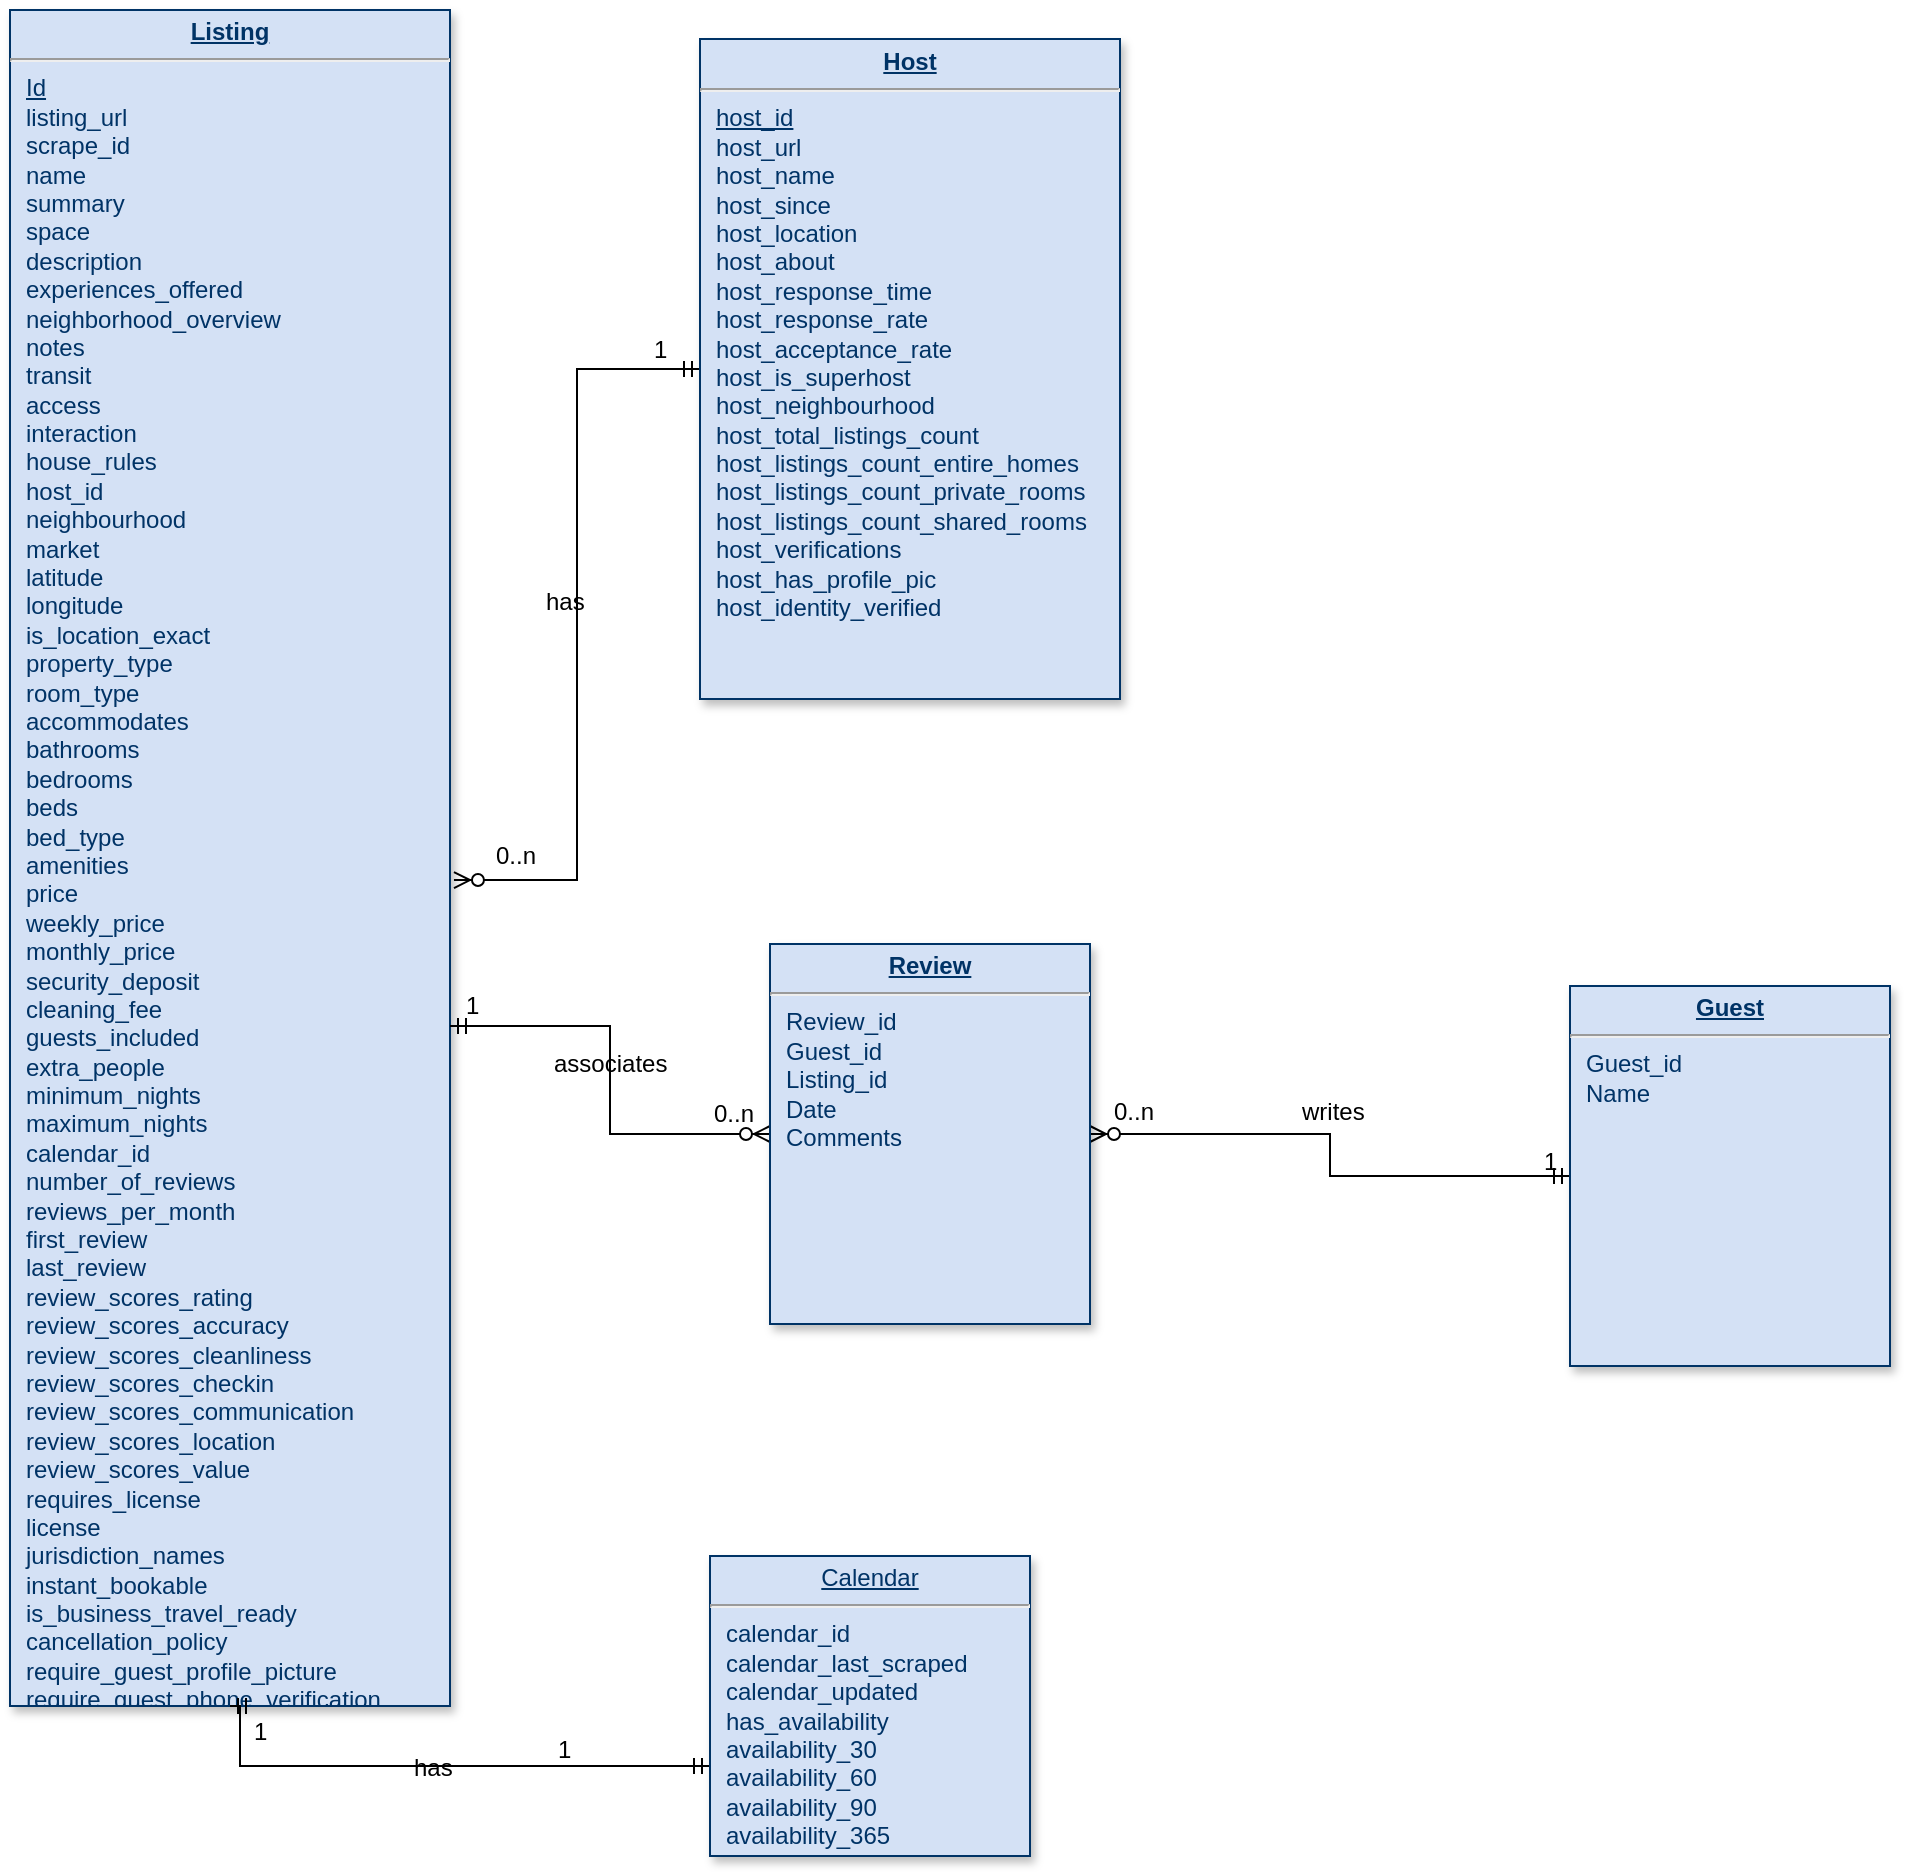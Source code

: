 <mxfile pages="1" version="11.2.2" type="github"><diagram name="Page-1" id="efa7a0a1-bf9b-a30e-e6df-94a7791c09e9"><mxGraphModel dx="2273" dy="672" grid="1" gridSize="10" guides="1" tooltips="1" connect="1" arrows="1" fold="1" page="1" pageScale="1" pageWidth="826" pageHeight="1169" background="#ffffff" math="0" shadow="0"><root><mxCell id="0"/><mxCell id="1" parent="0"/><mxCell id="lqqPhRJmZ2Nz2HQKzQpE-115" style="rounded=0;orthogonalLoop=1;jettySize=auto;html=1;entryX=1.009;entryY=0.513;entryDx=0;entryDy=0;entryPerimeter=0;edgeStyle=elbowEdgeStyle;startArrow=ERmandOne;startFill=0;endArrow=ERzeroToMany;endFill=1;" edge="1" parent="1" source="19" target="25"><mxGeometry relative="1" as="geometry"/></mxCell><mxCell id="19" value="&lt;p style=&quot;margin: 0px ; margin-top: 4px ; text-align: center ; text-decoration: underline&quot;&gt;&lt;strong&gt;Host&lt;/strong&gt;&lt;/p&gt;&lt;hr&gt;&lt;p style=&quot;margin: 0px ; margin-left: 8px&quot;&gt;&lt;u&gt;host_id&lt;/u&gt;&lt;/p&gt;&lt;p style=&quot;margin: 0px ; margin-left: 8px&quot;&gt;&lt;u&gt;&lt;/u&gt;&lt;/p&gt;&lt;p style=&quot;margin: 0px ; margin-left: 8px&quot;&gt;host_url&lt;/p&gt;&lt;p style=&quot;margin: 0px ; margin-left: 8px&quot;&gt;host_name&lt;/p&gt;&lt;p style=&quot;margin: 0px ; margin-left: 8px&quot;&gt;host_since&lt;/p&gt;&lt;p style=&quot;margin: 0px ; margin-left: 8px&quot;&gt;host_location&lt;/p&gt;&lt;p style=&quot;margin: 0px ; margin-left: 8px&quot;&gt;host_about&lt;/p&gt;&lt;p style=&quot;margin: 0px ; margin-left: 8px&quot;&gt;host_response_time&lt;/p&gt;&lt;p style=&quot;margin: 0px ; margin-left: 8px&quot;&gt;host_response_rate&lt;/p&gt;&lt;p style=&quot;margin: 0px ; margin-left: 8px&quot;&gt;host_acceptance_rate&lt;/p&gt;&lt;p style=&quot;margin: 0px ; margin-left: 8px&quot;&gt;host_is_superhost&lt;/p&gt;&lt;p style=&quot;margin: 0px ; margin-left: 8px&quot;&gt;host_neighbourhood&lt;/p&gt;&lt;p style=&quot;margin: 0px ; margin-left: 8px&quot;&gt;host_total_listings_count&lt;/p&gt;&lt;p style=&quot;margin: 0px ; margin-left: 8px&quot;&gt;host_listings_count_entire_homes&lt;/p&gt;&lt;p style=&quot;margin: 0px ; margin-left: 8px&quot;&gt;host_listings_count_private_rooms&lt;/p&gt;&lt;p style=&quot;margin: 0px ; margin-left: 8px&quot;&gt;host_listings_count_shared_rooms&lt;/p&gt;&lt;p style=&quot;margin: 0px ; margin-left: 8px&quot;&gt;host_verifications&lt;/p&gt;&lt;p style=&quot;margin: 0px ; margin-left: 8px&quot;&gt;host_has_profile_pic&lt;/p&gt;&lt;p style=&quot;margin: 0px ; margin-left: 8px&quot;&gt;host_identity_verified&lt;/p&gt;&lt;p style=&quot;margin: 0px ; margin-left: 8px&quot;&gt;&lt;br&gt;&lt;/p&gt;&lt;p style=&quot;margin: 0px ; margin-left: 8px&quot;&gt;&lt;br&gt;&lt;/p&gt;&lt;p style=&quot;margin: 0px ; margin-left: 8px&quot;&gt;&lt;br&gt;&lt;/p&gt;&lt;p style=&quot;margin: 0px ; margin-left: 8px&quot;&gt;&lt;br&gt;&lt;/p&gt;&lt;p style=&quot;margin: 0px ; margin-left: 8px&quot;&gt;&lt;br&gt;&lt;/p&gt;&lt;div&gt;&lt;br&gt;&lt;/div&gt;&lt;div&gt;&lt;br&gt;&lt;/div&gt;" style="verticalAlign=top;align=left;overflow=fill;fontSize=12;fontFamily=Helvetica;html=1;strokeColor=#003366;shadow=1;fillColor=#D4E1F5;fontColor=#003366" parent="1" vertex="1"><mxGeometry x="335" y="36.5" width="210" height="330" as="geometry"/></mxCell><mxCell id="25" value="&lt;p style=&quot;margin: 0px ; margin-top: 4px ; text-align: center ; text-decoration: underline&quot;&gt;&lt;strong&gt;Listing&lt;/strong&gt;&lt;/p&gt;&lt;hr&gt;&lt;p style=&quot;margin: 0px ; margin-left: 8px&quot;&gt;&lt;u&gt;Id&lt;/u&gt;&lt;/p&gt;&lt;p style=&quot;margin: 0px ; margin-left: 8px&quot;&gt;listing_url&lt;br&gt;&lt;/p&gt;&lt;p style=&quot;margin: 0px ; margin-left: 8px&quot;&gt;scrape_id&lt;br&gt;&lt;/p&gt;&lt;p style=&quot;margin: 0px ; margin-left: 8px&quot;&gt;name&lt;/p&gt;&lt;p style=&quot;margin: 0px ; margin-left: 8px&quot;&gt;&lt;span&gt;summary&lt;/span&gt;&lt;/p&gt;&lt;p style=&quot;margin: 0px ; margin-left: 8px&quot;&gt;&lt;span&gt;&lt;/span&gt;&lt;/p&gt;&lt;p style=&quot;margin: 0px ; margin-left: 8px&quot;&gt;space&lt;/p&gt;&lt;p style=&quot;margin: 0px ; margin-left: 8px&quot;&gt;description&lt;/p&gt;&lt;p style=&quot;margin: 0px ; margin-left: 8px&quot;&gt;experiences_offered&lt;/p&gt;&lt;p style=&quot;margin: 0px ; margin-left: 8px&quot;&gt;neighborhood_overview&lt;/p&gt;&lt;p style=&quot;margin: 0px ; margin-left: 8px&quot;&gt;notes&lt;/p&gt;&lt;p style=&quot;margin: 0px ; margin-left: 8px&quot;&gt;transit&lt;/p&gt;&lt;p style=&quot;margin: 0px ; margin-left: 8px&quot;&gt;access&lt;/p&gt;&lt;p style=&quot;margin: 0px ; margin-left: 8px&quot;&gt;interaction&lt;/p&gt;&lt;p style=&quot;margin: 0px ; margin-left: 8px&quot;&gt;house_rules&lt;/p&gt;&lt;p style=&quot;margin: 0px ; margin-left: 8px&quot;&gt;host_id&lt;/p&gt;&lt;p style=&quot;margin: 0px ; margin-left: 8px&quot;&gt;neighbourhood&lt;/p&gt;&lt;p style=&quot;margin: 0px ; margin-left: 8px&quot;&gt;market&lt;/p&gt;&lt;p style=&quot;margin: 0px ; margin-left: 8px&quot;&gt;latitude&lt;/p&gt;&lt;p style=&quot;margin: 0px ; margin-left: 8px&quot;&gt;longitude&lt;/p&gt;&lt;p style=&quot;margin: 0px ; margin-left: 8px&quot;&gt;is_location_exact&lt;/p&gt;&lt;p style=&quot;margin: 0px ; margin-left: 8px&quot;&gt;property_type&lt;/p&gt;&lt;p style=&quot;margin: 0px ; margin-left: 8px&quot;&gt;room_type&lt;/p&gt;&lt;p style=&quot;margin: 0px ; margin-left: 8px&quot;&gt;accommodates&lt;/p&gt;&lt;p style=&quot;margin: 0px ; margin-left: 8px&quot;&gt;bathrooms&lt;/p&gt;&lt;p style=&quot;margin: 0px ; margin-left: 8px&quot;&gt;bedrooms&lt;/p&gt;&lt;p style=&quot;margin: 0px ; margin-left: 8px&quot;&gt;beds&lt;/p&gt;&lt;p style=&quot;margin: 0px ; margin-left: 8px&quot;&gt;bed_type&lt;/p&gt;&lt;p style=&quot;margin: 0px ; margin-left: 8px&quot;&gt;amenities&lt;/p&gt;&lt;p style=&quot;margin: 0px ; margin-left: 8px&quot;&gt;price&lt;/p&gt;&lt;p style=&quot;margin: 0px ; margin-left: 8px&quot;&gt;weekly_price&lt;/p&gt;&lt;p style=&quot;margin: 0px ; margin-left: 8px&quot;&gt;monthly_price&lt;/p&gt;&lt;p style=&quot;margin: 0px ; margin-left: 8px&quot;&gt;security_deposit&lt;/p&gt;&lt;p style=&quot;margin: 0px ; margin-left: 8px&quot;&gt;cleaning_fee&lt;/p&gt;&lt;p style=&quot;margin: 0px ; margin-left: 8px&quot;&gt;guests_included&lt;/p&gt;&lt;p style=&quot;margin: 0px ; margin-left: 8px&quot;&gt;extra_people&lt;/p&gt;&lt;p style=&quot;margin: 0px ; margin-left: 8px&quot;&gt;minimum_nights&lt;/p&gt;&lt;p style=&quot;margin: 0px ; margin-left: 8px&quot;&gt;maximum_nights&lt;/p&gt;&lt;p style=&quot;margin: 0px ; margin-left: 8px&quot;&gt;calendar_id&lt;br&gt;&lt;/p&gt;&lt;p style=&quot;margin: 0px ; margin-left: 8px&quot;&gt;number_of_reviews&lt;br&gt;&lt;/p&gt;&lt;p style=&quot;margin: 0px ; margin-left: 8px&quot;&gt;reviews_per_month&lt;/p&gt;&lt;p style=&quot;margin: 0px ; margin-left: 8px&quot;&gt;first_review&lt;/p&gt;&lt;p style=&quot;margin: 0px ; margin-left: 8px&quot;&gt;last_review&lt;/p&gt;&lt;p style=&quot;margin: 0px ; margin-left: 8px&quot;&gt;review_scores_rating&lt;/p&gt;&lt;p style=&quot;margin: 0px ; margin-left: 8px&quot;&gt;review_scores_accuracy&lt;/p&gt;&lt;p style=&quot;margin: 0px ; margin-left: 8px&quot;&gt;review_scores_cleanliness&lt;/p&gt;&lt;p style=&quot;margin: 0px ; margin-left: 8px&quot;&gt;review_scores_checkin&lt;/p&gt;&lt;p style=&quot;margin: 0px ; margin-left: 8px&quot;&gt;review_scores_communication&lt;/p&gt;&lt;p style=&quot;margin: 0px ; margin-left: 8px&quot;&gt;review_scores_location&lt;/p&gt;&lt;p style=&quot;margin: 0px ; margin-left: 8px&quot;&gt;review_scores_value&lt;/p&gt;&lt;p style=&quot;margin: 0px ; margin-left: 8px&quot;&gt;requires_license&lt;/p&gt;&lt;p style=&quot;margin: 0px ; margin-left: 8px&quot;&gt;license&lt;/p&gt;&lt;p style=&quot;margin: 0px ; margin-left: 8px&quot;&gt;jurisdiction_names&lt;/p&gt;&lt;p style=&quot;margin: 0px ; margin-left: 8px&quot;&gt;instant_bookable&lt;/p&gt;&lt;p style=&quot;margin: 0px ; margin-left: 8px&quot;&gt;is_business_travel_ready&lt;/p&gt;&lt;p style=&quot;margin: 0px ; margin-left: 8px&quot;&gt;cancellation_policy&lt;/p&gt;&lt;p style=&quot;margin: 0px ; margin-left: 8px&quot;&gt;require_guest_profile_picture&lt;/p&gt;&lt;p style=&quot;margin: 0px ; margin-left: 8px&quot;&gt;require_guest_phone_verification&lt;/p&gt;&lt;div&gt;&lt;br&gt;&lt;/div&gt;&lt;div&gt;&lt;br&gt;&lt;/div&gt;&lt;div&gt;&lt;br&gt;&lt;/div&gt;&lt;div&gt;&lt;br&gt;&lt;/div&gt;&lt;p style=&quot;margin: 0px ; margin-left: 8px&quot;&gt;&lt;br&gt;&lt;/p&gt;&lt;div&gt;&lt;br&gt;&lt;/div&gt;&lt;p style=&quot;margin: 0px ; margin-left: 8px&quot;&gt;&lt;br&gt;&lt;/p&gt;&lt;div&gt;&lt;br&gt;&lt;/div&gt;&lt;div&gt;&lt;br&gt;&lt;/div&gt;&lt;div&gt;&lt;br&gt;&lt;/div&gt;&lt;div&gt;&lt;br&gt;&lt;/div&gt;&lt;div&gt;&lt;br&gt;&lt;/div&gt;&lt;div&gt;&lt;br&gt;&lt;/div&gt;&lt;div&gt;&lt;br&gt;&lt;/div&gt;&lt;div&gt;&lt;br&gt;&lt;/div&gt;&lt;div&gt;&lt;br&gt;&lt;/div&gt;&lt;div&gt;&lt;br&gt;&lt;/div&gt;&lt;p style=&quot;margin: 0px ; margin-left: 8px&quot;&gt;&lt;br&gt;&lt;/p&gt;&lt;div&gt;&lt;br&gt;&lt;/div&gt;&lt;div&gt;&lt;br&gt;&lt;/div&gt;&lt;div&gt;&lt;br&gt;&lt;/div&gt;&lt;div&gt;&lt;br&gt;&lt;/div&gt;&lt;div&gt;&lt;br&gt;&lt;/div&gt;&lt;div&gt;&lt;br&gt;&lt;/div&gt;&lt;div&gt;&lt;br&gt;&lt;/div&gt;&lt;div&gt;&lt;br&gt;&lt;/div&gt;&lt;div&gt;&lt;br&gt;&lt;/div&gt;&lt;div&gt;&lt;br&gt;&lt;/div&gt;&lt;div&gt;&lt;br&gt;&lt;/div&gt;&lt;div&gt;&lt;br&gt;&lt;/div&gt;&lt;p style=&quot;margin: 0px ; margin-left: 8px&quot;&gt;&lt;br&gt;&lt;/p&gt;&lt;p style=&quot;margin: 0px ; margin-left: 8px&quot;&gt;&lt;br&gt;&lt;/p&gt;&lt;p style=&quot;margin: 0px ; margin-left: 8px&quot;&gt;&lt;br&gt;&lt;/p&gt;&lt;p style=&quot;margin: 0px ; margin-left: 8px&quot;&gt;&lt;br&gt;&lt;/p&gt;&lt;p style=&quot;margin: 0px ; margin-left: 8px&quot;&gt;&lt;br&gt;&lt;/p&gt;&lt;p style=&quot;margin: 0px ; margin-left: 8px&quot;&gt;&lt;br&gt;&lt;/p&gt;&lt;div&gt;&lt;br&gt;&lt;/div&gt;&lt;div&gt;&lt;br&gt;&lt;/div&gt;&lt;p style=&quot;margin: 0px ; margin-left: 8px&quot;&gt;&lt;br&gt;&lt;/p&gt;&lt;p style=&quot;margin: 0px ; margin-left: 8px&quot;&gt;&lt;br&gt;&lt;/p&gt;&lt;p style=&quot;margin: 0px ; margin-left: 8px&quot;&gt;&lt;br&gt;&lt;/p&gt;&lt;div&gt;&lt;br&gt;&lt;/div&gt;&lt;p style=&quot;margin: 0px ; margin-left: 8px&quot;&gt;&lt;br&gt;&lt;/p&gt;&lt;p style=&quot;margin: 0px ; margin-left: 8px&quot;&gt;&lt;br&gt;&lt;/p&gt;&lt;div&gt;&lt;br&gt;&lt;/div&gt;&lt;div&gt;&lt;br&gt;&lt;/div&gt;&lt;p style=&quot;margin: 0px ; margin-left: 8px&quot;&gt;&lt;br&gt;&lt;/p&gt;&lt;div&gt;&lt;br&gt;&lt;/div&gt;&lt;p style=&quot;margin: 0px ; margin-left: 8px&quot;&gt;&lt;br&gt;&lt;/p&gt;&lt;div&gt;&lt;br&gt;&lt;/div&gt;&lt;div&gt;&lt;br&gt;&lt;/div&gt;&lt;div&gt;&lt;br&gt;&lt;/div&gt;&lt;p style=&quot;margin: 0px ; margin-left: 8px&quot;&gt;&lt;br&gt;&lt;/p&gt;&lt;div&gt;&lt;br&gt;&lt;/div&gt;&lt;div&gt;&lt;span&gt;&lt;br&gt;&lt;/span&gt;&lt;/div&gt;&lt;p style=&quot;margin: 0px ; margin-left: 8px&quot;&gt;&lt;br&gt;&lt;/p&gt;&lt;div&gt;&lt;br&gt;&lt;/div&gt;&lt;p style=&quot;margin: 0px ; margin-left: 8px&quot;&gt;&lt;br&gt;&lt;/p&gt;" style="verticalAlign=top;align=left;overflow=fill;fontSize=12;fontFamily=Helvetica;html=1;strokeColor=#003366;shadow=1;fillColor=#D4E1F5;fontColor=#003366" parent="1" vertex="1"><mxGeometry x="-10" y="22" width="220" height="848" as="geometry"/></mxCell><mxCell id="lqqPhRJmZ2Nz2HQKzQpE-125" style="edgeStyle=elbowEdgeStyle;rounded=0;orthogonalLoop=1;jettySize=auto;html=1;entryX=1;entryY=0.5;entryDx=0;entryDy=0;startArrow=ERmandOne;startFill=0;endArrow=ERzeroToMany;endFill=1;" edge="1" parent="1" source="35" target="lqqPhRJmZ2Nz2HQKzQpE-124"><mxGeometry relative="1" as="geometry"/></mxCell><mxCell id="35" value="&lt;p style=&quot;margin: 0px ; margin-top: 4px ; text-align: center ; text-decoration: underline&quot;&gt;&lt;strong&gt;Guest&lt;/strong&gt;&lt;/p&gt;&lt;hr&gt;&lt;p style=&quot;margin: 0px ; margin-left: 8px&quot;&gt;Guest_id&lt;/p&gt;&lt;p style=&quot;margin: 0px ; margin-left: 8px&quot;&gt;Name&lt;/p&gt;&lt;p style=&quot;margin: 0px ; margin-left: 8px&quot;&gt;&lt;br&gt;&lt;/p&gt;" style="verticalAlign=top;align=left;overflow=fill;fontSize=12;fontFamily=Helvetica;html=1;strokeColor=#003366;shadow=1;fillColor=#D4E1F5;fontColor=#003366" parent="1" vertex="1"><mxGeometry x="770" y="510.0" width="160" height="190" as="geometry"/></mxCell><mxCell id="lqqPhRJmZ2Nz2HQKzQpE-117" style="edgeStyle=elbowEdgeStyle;rounded=0;orthogonalLoop=1;jettySize=auto;html=1;entryX=0.5;entryY=1;entryDx=0;entryDy=0;startArrow=ERmandOne;startFill=0;endArrow=ERmandOne;endFill=0;" edge="1" parent="1" source="lqqPhRJmZ2Nz2HQKzQpE-114" target="25"><mxGeometry relative="1" as="geometry"><Array as="points"><mxPoint x="105" y="900"/></Array></mxGeometry></mxCell><mxCell id="lqqPhRJmZ2Nz2HQKzQpE-114" value="&lt;p style=&quot;margin: 0px ; margin-top: 4px ; text-align: center ; text-decoration: underline&quot;&gt;&lt;span style=&quot;text-align: left&quot;&gt;Calendar&lt;/span&gt;&lt;br&gt;&lt;/p&gt;&lt;hr&gt;&lt;p style=&quot;margin: 0px 0px 0px 8px&quot;&gt;calendar_id&lt;br&gt;&lt;/p&gt;&lt;p style=&quot;margin: 0px 0px 0px 8px&quot;&gt;calendar_last_scraped&lt;br&gt;&lt;/p&gt;&lt;p style=&quot;margin: 0px 0px 0px 8px&quot;&gt;calendar_updated&lt;/p&gt;&lt;p style=&quot;margin: 0px 0px 0px 8px&quot;&gt;has_availability&lt;/p&gt;&lt;p style=&quot;margin: 0px 0px 0px 8px&quot;&gt;availability_30&lt;/p&gt;&lt;p style=&quot;margin: 0px 0px 0px 8px&quot;&gt;availability_60&lt;/p&gt;&lt;p style=&quot;margin: 0px 0px 0px 8px&quot;&gt;availability_90&lt;/p&gt;&lt;p style=&quot;margin: 0px 0px 0px 8px&quot;&gt;availability_365&lt;/p&gt;&lt;div&gt;&lt;br&gt;&lt;/div&gt;&lt;div&gt;&lt;br&gt;&lt;/div&gt;" style="verticalAlign=top;align=left;overflow=fill;fontSize=12;fontFamily=Helvetica;html=1;strokeColor=#003366;shadow=1;fillColor=#D4E1F5;fontColor=#003366" vertex="1" parent="1"><mxGeometry x="340" y="795" width="160" height="150" as="geometry"/></mxCell><mxCell id="lqqPhRJmZ2Nz2HQKzQpE-116" value="has" style="text;html=1;resizable=0;points=[];autosize=1;align=left;verticalAlign=top;spacingTop=-4;" vertex="1" parent="1"><mxGeometry x="256" y="308" width="30" height="20" as="geometry"/></mxCell><mxCell id="lqqPhRJmZ2Nz2HQKzQpE-118" value="has" style="text;html=1;resizable=0;points=[];autosize=1;align=left;verticalAlign=top;spacingTop=-4;" vertex="1" parent="1"><mxGeometry x="190" y="891" width="30" height="20" as="geometry"/></mxCell><mxCell id="lqqPhRJmZ2Nz2HQKzQpE-119" value="0..n" style="text;html=1;resizable=0;points=[];autosize=1;align=left;verticalAlign=top;spacingTop=-4;" vertex="1" parent="1"><mxGeometry x="231" y="435" width="40" height="20" as="geometry"/></mxCell><mxCell id="lqqPhRJmZ2Nz2HQKzQpE-120" value="1" style="text;html=1;resizable=0;points=[];autosize=1;align=left;verticalAlign=top;spacingTop=-4;" vertex="1" parent="1"><mxGeometry x="310" y="182" width="20" height="20" as="geometry"/></mxCell><mxCell id="lqqPhRJmZ2Nz2HQKzQpE-121" value="1" style="text;html=1;resizable=0;points=[];autosize=1;align=left;verticalAlign=top;spacingTop=-4;" vertex="1" parent="1"><mxGeometry x="110" y="873" width="20" height="20" as="geometry"/></mxCell><mxCell id="lqqPhRJmZ2Nz2HQKzQpE-122" value="1" style="text;html=1;resizable=0;points=[];autosize=1;align=left;verticalAlign=top;spacingTop=-4;" vertex="1" parent="1"><mxGeometry x="262" y="882" width="20" height="20" as="geometry"/></mxCell><mxCell id="lqqPhRJmZ2Nz2HQKzQpE-129" style="edgeStyle=elbowEdgeStyle;rounded=0;orthogonalLoop=1;jettySize=auto;html=1;entryX=1;entryY=0.599;entryDx=0;entryDy=0;entryPerimeter=0;startArrow=ERzeroToMany;startFill=1;endArrow=ERmandOne;endFill=0;" edge="1" parent="1" source="lqqPhRJmZ2Nz2HQKzQpE-124" target="25"><mxGeometry relative="1" as="geometry"/></mxCell><mxCell id="lqqPhRJmZ2Nz2HQKzQpE-124" value="&lt;p style=&quot;margin: 0px ; margin-top: 4px ; text-align: center ; text-decoration: underline&quot;&gt;&lt;strong&gt;Review&lt;/strong&gt;&lt;/p&gt;&lt;hr&gt;&lt;p style=&quot;margin: 0px ; margin-left: 8px&quot;&gt;Review_id&lt;/p&gt;&lt;p style=&quot;margin: 0px ; margin-left: 8px&quot;&gt;Guest_id&lt;/p&gt;&lt;p style=&quot;margin: 0px ; margin-left: 8px&quot;&gt;Listing_id&lt;/p&gt;&lt;p style=&quot;margin: 0px ; margin-left: 8px&quot;&gt;Date&lt;/p&gt;&lt;p style=&quot;margin: 0px ; margin-left: 8px&quot;&gt;Comments&lt;/p&gt;&lt;p style=&quot;margin: 0px ; margin-left: 8px&quot;&gt;&lt;br&gt;&lt;/p&gt;" style="verticalAlign=top;align=left;overflow=fill;fontSize=12;fontFamily=Helvetica;html=1;strokeColor=#003366;shadow=1;fillColor=#D4E1F5;fontColor=#003366" vertex="1" parent="1"><mxGeometry x="370" y="489.0" width="160" height="190" as="geometry"/></mxCell><mxCell id="lqqPhRJmZ2Nz2HQKzQpE-126" value="0..n" style="text;html=1;resizable=0;points=[];autosize=1;align=left;verticalAlign=top;spacingTop=-4;" vertex="1" parent="1"><mxGeometry x="540" y="563" width="40" height="20" as="geometry"/></mxCell><mxCell id="lqqPhRJmZ2Nz2HQKzQpE-127" value="1" style="text;html=1;resizable=0;points=[];autosize=1;align=left;verticalAlign=top;spacingTop=-4;" vertex="1" parent="1"><mxGeometry x="755" y="588" width="20" height="20" as="geometry"/></mxCell><mxCell id="lqqPhRJmZ2Nz2HQKzQpE-128" value="writes" style="text;html=1;resizable=0;points=[];autosize=1;align=left;verticalAlign=top;spacingTop=-4;" vertex="1" parent="1"><mxGeometry x="634" y="563" width="50" height="20" as="geometry"/></mxCell><mxCell id="lqqPhRJmZ2Nz2HQKzQpE-130" value="associates" style="text;html=1;resizable=0;points=[];autosize=1;align=left;verticalAlign=top;spacingTop=-4;" vertex="1" parent="1"><mxGeometry x="260" y="539" width="70" height="20" as="geometry"/></mxCell><mxCell id="lqqPhRJmZ2Nz2HQKzQpE-131" value="0..n" style="text;html=1;resizable=0;points=[];autosize=1;align=left;verticalAlign=top;spacingTop=-4;" vertex="1" parent="1"><mxGeometry x="340" y="564" width="40" height="20" as="geometry"/></mxCell><mxCell id="lqqPhRJmZ2Nz2HQKzQpE-132" value="1" style="text;html=1;resizable=0;points=[];autosize=1;align=left;verticalAlign=top;spacingTop=-4;" vertex="1" parent="1"><mxGeometry x="216" y="510" width="20" height="20" as="geometry"/></mxCell></root></mxGraphModel></diagram></mxfile>